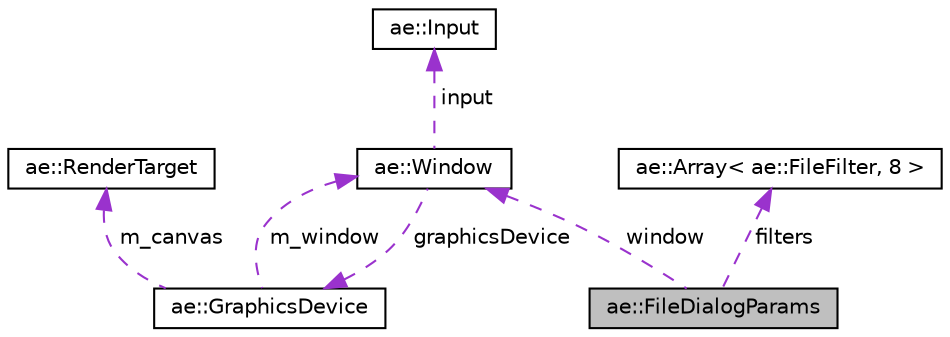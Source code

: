 digraph "ae::FileDialogParams"
{
 // LATEX_PDF_SIZE
  bgcolor="transparent";
  edge [fontname="Helvetica",fontsize="10",labelfontname="Helvetica",labelfontsize="10"];
  node [fontname="Helvetica",fontsize="10",shape=record];
  Node1 [label="ae::FileDialogParams",height=0.2,width=0.4,color="black", fillcolor="grey75", style="filled", fontcolor="black",tooltip=" "];
  Node2 -> Node1 [dir="back",color="darkorchid3",fontsize="10",style="dashed",label=" window" ,fontname="Helvetica"];
  Node2 [label="ae::Window",height=0.2,width=0.4,color="black",URL="$classae_1_1_window.html",tooltip=" "];
  Node3 -> Node2 [dir="back",color="darkorchid3",fontsize="10",style="dashed",label=" input" ,fontname="Helvetica"];
  Node3 [label="ae::Input",height=0.2,width=0.4,color="black",URL="$classae_1_1_input.html",tooltip=" "];
  Node4 -> Node2 [dir="back",color="darkorchid3",fontsize="10",style="dashed",label=" graphicsDevice" ,fontname="Helvetica"];
  Node4 [label="ae::GraphicsDevice",height=0.2,width=0.4,color="black",URL="$classae_1_1_graphics_device.html",tooltip=" "];
  Node5 -> Node4 [dir="back",color="darkorchid3",fontsize="10",style="dashed",label=" m_canvas" ,fontname="Helvetica"];
  Node5 [label="ae::RenderTarget",height=0.2,width=0.4,color="black",URL="$classae_1_1_render_target.html",tooltip=" "];
  Node2 -> Node4 [dir="back",color="darkorchid3",fontsize="10",style="dashed",label=" m_window" ,fontname="Helvetica"];
  Node6 -> Node1 [dir="back",color="darkorchid3",fontsize="10",style="dashed",label=" filters" ,fontname="Helvetica"];
  Node6 [label="ae::Array\< ae::FileFilter, 8 \>",height=0.2,width=0.4,color="black",URL="$classae_1_1_array.html",tooltip=" "];
}
